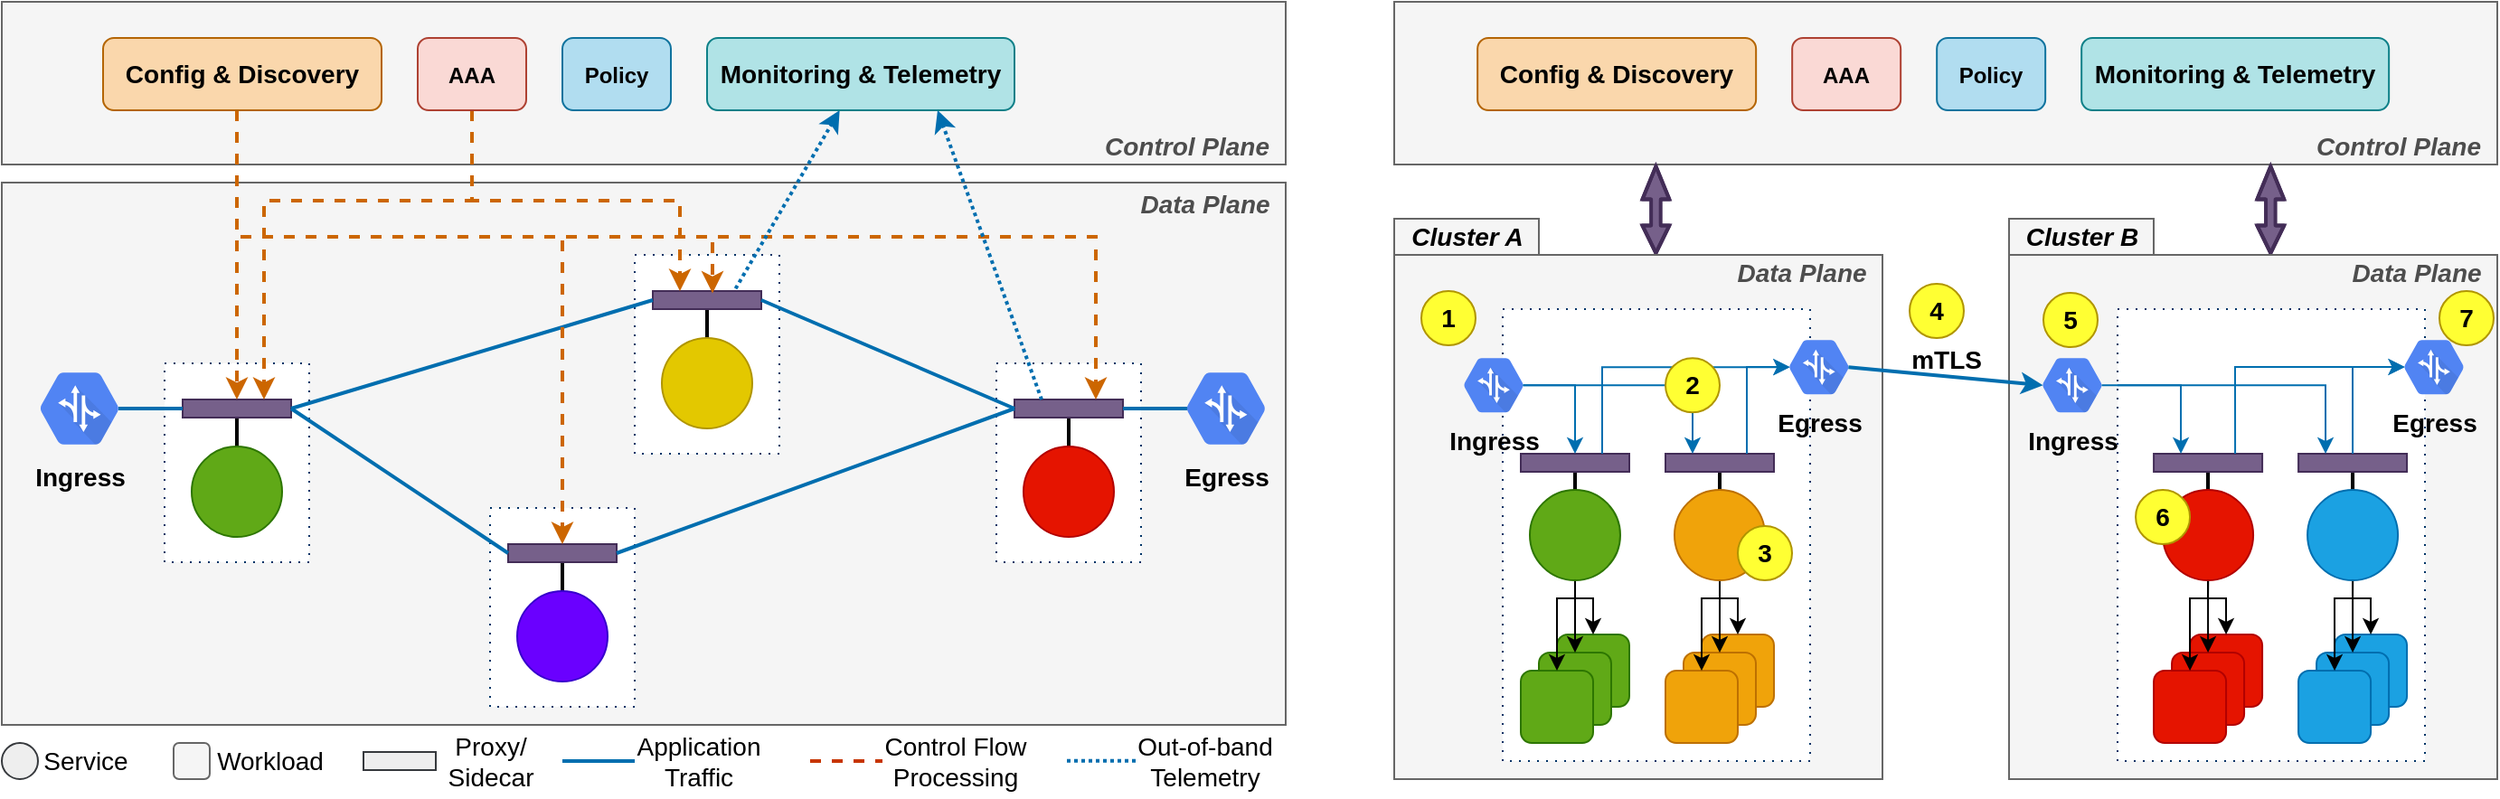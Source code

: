 <mxfile version="13.6.0" type="github">
  <diagram id="lKYPAJUGjYp6lhN6peeQ" name="Page-1">
    <mxGraphModel dx="1673" dy="934" grid="1" gridSize="10" guides="1" tooltips="1" connect="1" arrows="1" fold="1" page="1" pageScale="1" pageWidth="1100" pageHeight="850" math="0" shadow="0">
      <root>
        <mxCell id="0" />
        <mxCell id="1" parent="0" />
        <mxCell id="fzMLCe2CSt6lasL6xWLD-331" value="" style="group" vertex="1" connectable="0" parent="1">
          <mxGeometry x="970" y="40" width="610.04" height="430" as="geometry" />
        </mxCell>
        <mxCell id="fzMLCe2CSt6lasL6xWLD-78" value="" style="rounded=0;whiteSpace=wrap;html=1;strokeColor=#666666;fillColor=#f5f5f5;fontColor=#333333;" vertex="1" parent="fzMLCe2CSt6lasL6xWLD-331">
          <mxGeometry width="610" height="90" as="geometry" />
        </mxCell>
        <mxCell id="fzMLCe2CSt6lasL6xWLD-118" value="&lt;b style=&quot;font-size: 14px&quot;&gt;&lt;font style=&quot;font-size: 14px&quot;&gt;Config &amp;amp; Discovery&lt;/font&gt;&lt;br&gt;&lt;/b&gt;" style="rounded=1;whiteSpace=wrap;html=1;fillColor=#fad7ac;strokeColor=#b46504;" vertex="1" parent="fzMLCe2CSt6lasL6xWLD-331">
          <mxGeometry x="46.08" y="20" width="154" height="40" as="geometry" />
        </mxCell>
        <mxCell id="fzMLCe2CSt6lasL6xWLD-121" value="&lt;b&gt;AAA&lt;/b&gt;&lt;b style=&quot;font-size: 14px&quot;&gt;&lt;br&gt;&lt;/b&gt;" style="rounded=1;whiteSpace=wrap;html=1;fillColor=#fad9d5;strokeColor=#ae4132;" vertex="1" parent="fzMLCe2CSt6lasL6xWLD-331">
          <mxGeometry x="220.08" y="20" width="60" height="40" as="geometry" />
        </mxCell>
        <mxCell id="fzMLCe2CSt6lasL6xWLD-122" value="&lt;b&gt;Policy&lt;/b&gt;&lt;b style=&quot;font-size: 14px&quot;&gt;&lt;br&gt;&lt;/b&gt;" style="rounded=1;whiteSpace=wrap;html=1;fillColor=#b1ddf0;strokeColor=#10739e;" vertex="1" parent="fzMLCe2CSt6lasL6xWLD-331">
          <mxGeometry x="300.08" y="20" width="60" height="40" as="geometry" />
        </mxCell>
        <mxCell id="fzMLCe2CSt6lasL6xWLD-125" value="&lt;b style=&quot;font-size: 14px&quot;&gt;&lt;font style=&quot;font-size: 14px&quot;&gt;Monitoring &amp;amp; Telemetry&lt;/font&gt;&lt;br&gt;&lt;/b&gt;" style="rounded=1;whiteSpace=wrap;html=1;fillColor=#b0e3e6;strokeColor=#0e8088;" vertex="1" parent="fzMLCe2CSt6lasL6xWLD-331">
          <mxGeometry x="380.08" y="20" width="170" height="40" as="geometry" />
        </mxCell>
        <mxCell id="fzMLCe2CSt6lasL6xWLD-126" value="&lt;font style=&quot;font-size: 14px&quot;&gt;&lt;b&gt;&lt;i&gt;Control Plane&lt;br&gt;&lt;/i&gt;&lt;/b&gt;&lt;/font&gt;" style="text;html=1;align=center;verticalAlign=middle;resizable=0;points=[];autosize=1;fontColor=#4D4D4D;" vertex="1" parent="fzMLCe2CSt6lasL6xWLD-331">
          <mxGeometry x="500.04" y="70" width="110" height="20" as="geometry" />
        </mxCell>
        <mxCell id="fzMLCe2CSt6lasL6xWLD-315" value="" style="shape=flexArrow;endArrow=classic;startArrow=classic;html=1;strokeColor=#432D57;strokeWidth=2;fontSize=14;fontColor=#000000;startWidth=7.619;startSize=4.414;endWidth=7.619;endSize=5.429;width=4.286;fillColor=#76608a;" edge="1" parent="fzMLCe2CSt6lasL6xWLD-331">
          <mxGeometry width="50" height="50" relative="1" as="geometry">
            <mxPoint x="144.71" y="140" as="sourcePoint" />
            <mxPoint x="144.71" y="90" as="targetPoint" />
            <Array as="points">
              <mxPoint x="144.71" y="120" />
            </Array>
          </mxGeometry>
        </mxCell>
        <mxCell id="fzMLCe2CSt6lasL6xWLD-316" value="" style="shape=flexArrow;endArrow=classic;startArrow=classic;html=1;strokeColor=#432D57;strokeWidth=2;fontSize=14;fontColor=#000000;startWidth=7.619;startSize=4.414;endWidth=7.619;endSize=5.429;width=4.286;fillColor=#76608a;" edge="1" parent="fzMLCe2CSt6lasL6xWLD-331">
          <mxGeometry width="50" height="50" relative="1" as="geometry">
            <mxPoint x="484.66" y="140" as="sourcePoint" />
            <mxPoint x="484.66" y="90" as="targetPoint" />
            <Array as="points">
              <mxPoint x="484.66" y="120" />
            </Array>
          </mxGeometry>
        </mxCell>
        <mxCell id="fzMLCe2CSt6lasL6xWLD-306" value="&lt;b&gt;4&lt;/b&gt;" style="ellipse;whiteSpace=wrap;html=1;aspect=fixed;rounded=1;strokeColor=#B09500;fontSize=14;fillColor=#FFFF33;" vertex="1" parent="fzMLCe2CSt6lasL6xWLD-331">
          <mxGeometry x="285" y="156" width="30" height="30" as="geometry" />
        </mxCell>
        <mxCell id="fzMLCe2CSt6lasL6xWLD-329" value="" style="group" vertex="1" connectable="0" parent="fzMLCe2CSt6lasL6xWLD-331">
          <mxGeometry x="340" y="120" width="270" height="310" as="geometry" />
        </mxCell>
        <mxCell id="fzMLCe2CSt6lasL6xWLD-295" value="" style="group;rotation=90;" vertex="1" connectable="0" parent="fzMLCe2CSt6lasL6xWLD-329">
          <mxGeometry x="30" y="-30" width="20" height="80" as="geometry" />
        </mxCell>
        <mxCell id="fzMLCe2CSt6lasL6xWLD-291" value="" style="rounded=0;whiteSpace=wrap;html=1;labelBackgroundColor=none;strokeColor=#666666;fillColor=#f5f5f5;fontSize=14;fontColor=#333333;rotation=90;" vertex="1" parent="fzMLCe2CSt6lasL6xWLD-295">
          <mxGeometry width="20" height="80" as="geometry" />
        </mxCell>
        <mxCell id="fzMLCe2CSt6lasL6xWLD-292" value="&lt;i&gt;&lt;b&gt;Cluster B&lt;br&gt;&lt;/b&gt;&lt;/i&gt;" style="text;html=1;align=center;verticalAlign=middle;resizable=0;points=[];autosize=1;fontSize=14;fontColor=#000000;rotation=0;" vertex="1" parent="fzMLCe2CSt6lasL6xWLD-295">
          <mxGeometry x="-30" y="30" width="80" height="20" as="geometry" />
        </mxCell>
        <mxCell id="fzMLCe2CSt6lasL6xWLD-284" value="" style="rounded=0;whiteSpace=wrap;html=1;strokeColor=#666666;fillColor=#f5f5f5;fontColor=#333333;" vertex="1" parent="fzMLCe2CSt6lasL6xWLD-329">
          <mxGeometry y="20" width="270" height="290" as="geometry" />
        </mxCell>
        <mxCell id="fzMLCe2CSt6lasL6xWLD-244" value="" style="rounded=0;whiteSpace=wrap;html=1;dashed=1;dashPattern=1 4;strokeColor=#003366;fillColor=#ffffff;" vertex="1" parent="fzMLCe2CSt6lasL6xWLD-329">
          <mxGeometry x="60" y="50" width="170" height="250" as="geometry" />
        </mxCell>
        <mxCell id="fzMLCe2CSt6lasL6xWLD-245" value="&lt;font style=&quot;font-size: 14px&quot;&gt;Ingress&lt;/font&gt;" style="html=1;fillColor=#5184F3;strokeColor=none;verticalAlign=top;labelPosition=center;verticalLabelPosition=bottom;align=center;spacingTop=-6;fontSize=11;fontStyle=1;shape=mxgraph.gcp2.hexIcon;prIcon=traffic_director;rounded=0;" vertex="1" parent="fzMLCe2CSt6lasL6xWLD-329">
          <mxGeometry x="10.04" y="70" width="49.92" height="44.25" as="geometry" />
        </mxCell>
        <mxCell id="fzMLCe2CSt6lasL6xWLD-246" value="&lt;font style=&quot;font-size: 14px&quot;&gt;Egress&lt;/font&gt;" style="html=1;fillColor=#5184F3;strokeColor=none;verticalAlign=top;labelPosition=center;verticalLabelPosition=bottom;align=center;spacingTop=-6;fontSize=11;fontStyle=1;shape=mxgraph.gcp2.hexIcon;prIcon=traffic_director;rounded=0;" vertex="1" parent="fzMLCe2CSt6lasL6xWLD-329">
          <mxGeometry x="210.08" y="60" width="49.92" height="44.25" as="geometry" />
        </mxCell>
        <mxCell id="fzMLCe2CSt6lasL6xWLD-247" value="" style="group" vertex="1" connectable="0" parent="fzMLCe2CSt6lasL6xWLD-329">
          <mxGeometry x="80.04" y="130" width="60" height="160" as="geometry" />
        </mxCell>
        <mxCell id="fzMLCe2CSt6lasL6xWLD-248" style="edgeStyle=orthogonalEdgeStyle;rounded=0;orthogonalLoop=1;jettySize=auto;html=1;entryX=0.5;entryY=0;entryDx=0;entryDy=0;endArrow=none;endFill=0;strokeWidth=2;" edge="1" parent="fzMLCe2CSt6lasL6xWLD-247" source="fzMLCe2CSt6lasL6xWLD-252" target="fzMLCe2CSt6lasL6xWLD-256">
          <mxGeometry relative="1" as="geometry" />
        </mxCell>
        <mxCell id="fzMLCe2CSt6lasL6xWLD-249" value="" style="whiteSpace=wrap;html=1;aspect=fixed;rounded=1;strokeColor=#B20000;fillColor=#e51400;fontSize=14;fontColor=#ffffff;" vertex="1" parent="fzMLCe2CSt6lasL6xWLD-247">
          <mxGeometry x="20" y="100" width="40" height="40" as="geometry" />
        </mxCell>
        <mxCell id="fzMLCe2CSt6lasL6xWLD-250" value="" style="whiteSpace=wrap;html=1;aspect=fixed;rounded=1;strokeColor=#B20000;fillColor=#e51400;fontSize=14;fontColor=#ffffff;" vertex="1" parent="fzMLCe2CSt6lasL6xWLD-247">
          <mxGeometry x="10" y="110" width="40" height="40" as="geometry" />
        </mxCell>
        <mxCell id="fzMLCe2CSt6lasL6xWLD-251" value="" style="whiteSpace=wrap;html=1;aspect=fixed;rounded=1;strokeColor=#B20000;fillColor=#e51400;fontSize=14;fontColor=#ffffff;" vertex="1" parent="fzMLCe2CSt6lasL6xWLD-247">
          <mxGeometry y="120" width="40" height="40" as="geometry" />
        </mxCell>
        <mxCell id="fzMLCe2CSt6lasL6xWLD-252" value="" style="rounded=0;whiteSpace=wrap;html=1;strokeColor=#432D57;fillColor=#76608a;fontColor=#ffffff;" vertex="1" parent="fzMLCe2CSt6lasL6xWLD-247">
          <mxGeometry width="60" height="10" as="geometry" />
        </mxCell>
        <mxCell id="fzMLCe2CSt6lasL6xWLD-253" style="edgeStyle=orthogonalEdgeStyle;rounded=0;orthogonalLoop=1;jettySize=auto;html=1;exitX=0.5;exitY=1;exitDx=0;exitDy=0;entryX=0.5;entryY=0;entryDx=0;entryDy=0;startArrow=none;startFill=0;endArrow=classic;endFill=1;strokeColor=#000000;strokeWidth=1;fontSize=14;fontColor=#000000;" edge="1" parent="fzMLCe2CSt6lasL6xWLD-247" source="fzMLCe2CSt6lasL6xWLD-256" target="fzMLCe2CSt6lasL6xWLD-249">
          <mxGeometry relative="1" as="geometry">
            <Array as="points">
              <mxPoint x="30" y="80" />
              <mxPoint x="40" y="80" />
            </Array>
          </mxGeometry>
        </mxCell>
        <mxCell id="fzMLCe2CSt6lasL6xWLD-254" style="edgeStyle=orthogonalEdgeStyle;rounded=0;orthogonalLoop=1;jettySize=auto;html=1;entryX=0.5;entryY=0;entryDx=0;entryDy=0;startArrow=none;startFill=0;endArrow=classic;endFill=1;strokeColor=#000000;strokeWidth=1;fontSize=14;fontColor=#000000;" edge="1" parent="fzMLCe2CSt6lasL6xWLD-247" source="fzMLCe2CSt6lasL6xWLD-256" target="fzMLCe2CSt6lasL6xWLD-250">
          <mxGeometry relative="1" as="geometry" />
        </mxCell>
        <mxCell id="fzMLCe2CSt6lasL6xWLD-255" style="edgeStyle=orthogonalEdgeStyle;rounded=0;orthogonalLoop=1;jettySize=auto;html=1;exitX=0.5;exitY=1;exitDx=0;exitDy=0;entryX=0.5;entryY=0;entryDx=0;entryDy=0;startArrow=none;startFill=0;endArrow=classic;endFill=1;strokeColor=#000000;strokeWidth=1;fontSize=14;fontColor=#000000;" edge="1" parent="fzMLCe2CSt6lasL6xWLD-247" source="fzMLCe2CSt6lasL6xWLD-256" target="fzMLCe2CSt6lasL6xWLD-251">
          <mxGeometry relative="1" as="geometry">
            <Array as="points">
              <mxPoint x="30" y="80" />
              <mxPoint x="20" y="80" />
            </Array>
          </mxGeometry>
        </mxCell>
        <mxCell id="fzMLCe2CSt6lasL6xWLD-256" value="" style="ellipse;whiteSpace=wrap;html=1;aspect=fixed;rounded=1;strokeColor=#B20000;fillColor=#e51400;fontColor=#ffffff;" vertex="1" parent="fzMLCe2CSt6lasL6xWLD-247">
          <mxGeometry x="5" y="20" width="50" height="50" as="geometry" />
        </mxCell>
        <mxCell id="fzMLCe2CSt6lasL6xWLD-308" value="&lt;b&gt;6&lt;/b&gt;" style="ellipse;whiteSpace=wrap;html=1;aspect=fixed;rounded=1;strokeColor=#B09500;fontSize=14;fillColor=#FFFF33;" vertex="1" parent="fzMLCe2CSt6lasL6xWLD-247">
          <mxGeometry x="-10" y="20" width="30" height="30" as="geometry" />
        </mxCell>
        <mxCell id="fzMLCe2CSt6lasL6xWLD-257" style="edgeStyle=orthogonalEdgeStyle;rounded=0;orthogonalLoop=1;jettySize=auto;html=1;entryX=0.25;entryY=0;entryDx=0;entryDy=0;startArrow=none;startFill=0;endArrow=classic;endFill=1;strokeWidth=1;fontSize=14;fontColor=#000000;strokeColor=#006EAF;" edge="1" parent="fzMLCe2CSt6lasL6xWLD-329" source="fzMLCe2CSt6lasL6xWLD-245" target="fzMLCe2CSt6lasL6xWLD-252">
          <mxGeometry relative="1" as="geometry" />
        </mxCell>
        <mxCell id="fzMLCe2CSt6lasL6xWLD-258" value="" style="group" vertex="1" connectable="0" parent="fzMLCe2CSt6lasL6xWLD-329">
          <mxGeometry x="160.04" y="130" width="60" height="160" as="geometry" />
        </mxCell>
        <mxCell id="fzMLCe2CSt6lasL6xWLD-259" style="edgeStyle=orthogonalEdgeStyle;rounded=0;orthogonalLoop=1;jettySize=auto;html=1;entryX=0.5;entryY=0;entryDx=0;entryDy=0;endArrow=none;endFill=0;strokeWidth=2;" edge="1" parent="fzMLCe2CSt6lasL6xWLD-258" source="fzMLCe2CSt6lasL6xWLD-263" target="fzMLCe2CSt6lasL6xWLD-267">
          <mxGeometry relative="1" as="geometry" />
        </mxCell>
        <mxCell id="fzMLCe2CSt6lasL6xWLD-260" value="" style="whiteSpace=wrap;html=1;aspect=fixed;rounded=1;strokeColor=#006EAF;fillColor=#1ba1e2;fontSize=14;fontColor=#ffffff;" vertex="1" parent="fzMLCe2CSt6lasL6xWLD-258">
          <mxGeometry x="20" y="100" width="40" height="40" as="geometry" />
        </mxCell>
        <mxCell id="fzMLCe2CSt6lasL6xWLD-261" value="" style="whiteSpace=wrap;html=1;aspect=fixed;rounded=1;strokeColor=#006EAF;fillColor=#1ba1e2;fontSize=14;fontColor=#ffffff;" vertex="1" parent="fzMLCe2CSt6lasL6xWLD-258">
          <mxGeometry x="10" y="110" width="40" height="40" as="geometry" />
        </mxCell>
        <mxCell id="fzMLCe2CSt6lasL6xWLD-262" value="" style="whiteSpace=wrap;html=1;aspect=fixed;rounded=1;strokeColor=#006EAF;fillColor=#1ba1e2;fontSize=14;fontColor=#ffffff;" vertex="1" parent="fzMLCe2CSt6lasL6xWLD-258">
          <mxGeometry y="120" width="40" height="40" as="geometry" />
        </mxCell>
        <mxCell id="fzMLCe2CSt6lasL6xWLD-263" value="" style="rounded=0;whiteSpace=wrap;html=1;strokeColor=#432D57;fillColor=#76608a;fontColor=#ffffff;" vertex="1" parent="fzMLCe2CSt6lasL6xWLD-258">
          <mxGeometry width="60" height="10" as="geometry" />
        </mxCell>
        <mxCell id="fzMLCe2CSt6lasL6xWLD-264" style="edgeStyle=orthogonalEdgeStyle;rounded=0;orthogonalLoop=1;jettySize=auto;html=1;exitX=0.5;exitY=1;exitDx=0;exitDy=0;entryX=0.5;entryY=0;entryDx=0;entryDy=0;startArrow=none;startFill=0;endArrow=classic;endFill=1;strokeColor=#000000;strokeWidth=1;fontSize=14;fontColor=#000000;" edge="1" parent="fzMLCe2CSt6lasL6xWLD-258" source="fzMLCe2CSt6lasL6xWLD-267" target="fzMLCe2CSt6lasL6xWLD-260">
          <mxGeometry relative="1" as="geometry">
            <Array as="points">
              <mxPoint x="30" y="80" />
              <mxPoint x="40" y="80" />
            </Array>
          </mxGeometry>
        </mxCell>
        <mxCell id="fzMLCe2CSt6lasL6xWLD-265" style="edgeStyle=orthogonalEdgeStyle;rounded=0;orthogonalLoop=1;jettySize=auto;html=1;entryX=0.5;entryY=0;entryDx=0;entryDy=0;startArrow=none;startFill=0;endArrow=classic;endFill=1;strokeColor=#000000;strokeWidth=1;fontSize=14;fontColor=#000000;" edge="1" parent="fzMLCe2CSt6lasL6xWLD-258" source="fzMLCe2CSt6lasL6xWLD-267" target="fzMLCe2CSt6lasL6xWLD-261">
          <mxGeometry relative="1" as="geometry" />
        </mxCell>
        <mxCell id="fzMLCe2CSt6lasL6xWLD-266" style="edgeStyle=orthogonalEdgeStyle;rounded=0;orthogonalLoop=1;jettySize=auto;html=1;exitX=0.5;exitY=1;exitDx=0;exitDy=0;entryX=0.5;entryY=0;entryDx=0;entryDy=0;startArrow=none;startFill=0;endArrow=classic;endFill=1;strokeColor=#000000;strokeWidth=1;fontSize=14;fontColor=#000000;" edge="1" parent="fzMLCe2CSt6lasL6xWLD-258" source="fzMLCe2CSt6lasL6xWLD-267" target="fzMLCe2CSt6lasL6xWLD-262">
          <mxGeometry relative="1" as="geometry">
            <Array as="points">
              <mxPoint x="30" y="80" />
              <mxPoint x="20" y="80" />
            </Array>
          </mxGeometry>
        </mxCell>
        <mxCell id="fzMLCe2CSt6lasL6xWLD-267" value="" style="ellipse;whiteSpace=wrap;html=1;aspect=fixed;rounded=1;strokeColor=#006EAF;fillColor=#1ba1e2;fontColor=#ffffff;" vertex="1" parent="fzMLCe2CSt6lasL6xWLD-258">
          <mxGeometry x="5" y="20" width="50" height="50" as="geometry" />
        </mxCell>
        <mxCell id="fzMLCe2CSt6lasL6xWLD-278" style="edgeStyle=orthogonalEdgeStyle;rounded=0;orthogonalLoop=1;jettySize=auto;html=1;entryX=0.25;entryY=0;entryDx=0;entryDy=0;startArrow=none;startFill=0;endArrow=classic;endFill=1;strokeWidth=1;fontSize=14;fontColor=#000000;strokeColor=#006EAF;exitX=0.825;exitY=0.5;exitDx=0;exitDy=0;exitPerimeter=0;" edge="1" parent="fzMLCe2CSt6lasL6xWLD-329" source="fzMLCe2CSt6lasL6xWLD-245" target="fzMLCe2CSt6lasL6xWLD-263">
          <mxGeometry relative="1" as="geometry" />
        </mxCell>
        <mxCell id="fzMLCe2CSt6lasL6xWLD-127" value="&lt;font style=&quot;font-size: 14px&quot;&gt;&lt;b&gt;&lt;i&gt;Data Plane&lt;br&gt;&lt;/i&gt;&lt;/b&gt;&lt;/font&gt;" style="text;html=1;align=center;verticalAlign=middle;resizable=0;points=[];autosize=1;fontColor=#4D4D4D;" vertex="1" parent="fzMLCe2CSt6lasL6xWLD-329">
          <mxGeometry x="180" y="20" width="90" height="20" as="geometry" />
        </mxCell>
        <mxCell id="fzMLCe2CSt6lasL6xWLD-307" value="&lt;b&gt;5&lt;/b&gt;" style="ellipse;whiteSpace=wrap;html=1;aspect=fixed;rounded=1;strokeColor=#B09500;fontSize=14;fillColor=#FFFF33;" vertex="1" parent="fzMLCe2CSt6lasL6xWLD-329">
          <mxGeometry x="19" y="41" width="30" height="30" as="geometry" />
        </mxCell>
        <mxCell id="fzMLCe2CSt6lasL6xWLD-309" value="&lt;b&gt;7&lt;/b&gt;" style="ellipse;whiteSpace=wrap;html=1;aspect=fixed;rounded=1;strokeColor=#B09500;fontSize=14;fillColor=#FFFF33;" vertex="1" parent="fzMLCe2CSt6lasL6xWLD-329">
          <mxGeometry x="238" y="40" width="30" height="30" as="geometry" />
        </mxCell>
        <mxCell id="fzMLCe2CSt6lasL6xWLD-327" style="edgeStyle=orthogonalEdgeStyle;rounded=0;orthogonalLoop=1;jettySize=auto;html=1;exitX=0.75;exitY=0;exitDx=0;exitDy=0;entryX=0.175;entryY=0.5;entryDx=0;entryDy=0;entryPerimeter=0;startArrow=none;startFill=0;endArrow=classic;endFill=1;strokeColor=#006EAF;strokeWidth=1;fillColor=#ffffff;fontSize=14;fontColor=#000000;" edge="1" parent="fzMLCe2CSt6lasL6xWLD-329" source="fzMLCe2CSt6lasL6xWLD-252" target="fzMLCe2CSt6lasL6xWLD-246">
          <mxGeometry relative="1" as="geometry">
            <Array as="points">
              <mxPoint x="125" y="82" />
              <mxPoint x="219" y="82" />
            </Array>
          </mxGeometry>
        </mxCell>
        <mxCell id="fzMLCe2CSt6lasL6xWLD-328" style="edgeStyle=orthogonalEdgeStyle;rounded=0;orthogonalLoop=1;jettySize=auto;html=1;exitX=0.5;exitY=0;exitDx=0;exitDy=0;startArrow=none;startFill=0;endArrow=classic;endFill=1;strokeColor=#006EAF;strokeWidth=1;fillColor=#ffffff;fontSize=14;fontColor=#000000;entryX=0.175;entryY=0.5;entryDx=0;entryDy=0;entryPerimeter=0;" edge="1" parent="fzMLCe2CSt6lasL6xWLD-329" source="fzMLCe2CSt6lasL6xWLD-263" target="fzMLCe2CSt6lasL6xWLD-246">
          <mxGeometry relative="1" as="geometry">
            <mxPoint x="220.0" y="80" as="targetPoint" />
            <Array as="points">
              <mxPoint x="190" y="82" />
              <mxPoint x="219" y="82" />
            </Array>
          </mxGeometry>
        </mxCell>
        <mxCell id="fzMLCe2CSt6lasL6xWLD-330" value="" style="group" vertex="1" connectable="0" parent="fzMLCe2CSt6lasL6xWLD-331">
          <mxGeometry y="120" width="270" height="310" as="geometry" />
        </mxCell>
        <mxCell id="fzMLCe2CSt6lasL6xWLD-300" value="" style="group" vertex="1" connectable="0" parent="fzMLCe2CSt6lasL6xWLD-330">
          <mxGeometry width="80" height="20" as="geometry" />
        </mxCell>
        <mxCell id="fzMLCe2CSt6lasL6xWLD-298" value="" style="rounded=0;whiteSpace=wrap;html=1;labelBackgroundColor=none;strokeColor=#666666;fillColor=#f5f5f5;fontSize=14;fontColor=#333333;rotation=90;" vertex="1" parent="fzMLCe2CSt6lasL6xWLD-300">
          <mxGeometry x="30" y="-30" width="20" height="80" as="geometry" />
        </mxCell>
        <mxCell id="fzMLCe2CSt6lasL6xWLD-299" value="&lt;i&gt;&lt;b&gt;Cluster A&lt;br&gt;&lt;/b&gt;&lt;/i&gt;" style="text;html=1;align=center;verticalAlign=middle;resizable=0;points=[];autosize=1;fontSize=14;fontColor=#000000;rotation=0;" vertex="1" parent="fzMLCe2CSt6lasL6xWLD-300">
          <mxGeometry width="80" height="20" as="geometry" />
        </mxCell>
        <mxCell id="fzMLCe2CSt6lasL6xWLD-77" value="" style="rounded=0;whiteSpace=wrap;html=1;strokeColor=#666666;fillColor=#f5f5f5;fontColor=#333333;" vertex="1" parent="fzMLCe2CSt6lasL6xWLD-330">
          <mxGeometry y="20" width="270" height="290" as="geometry" />
        </mxCell>
        <mxCell id="fzMLCe2CSt6lasL6xWLD-81" value="" style="rounded=0;whiteSpace=wrap;html=1;dashed=1;dashPattern=1 4;strokeColor=#003366;fillColor=#ffffff;" vertex="1" parent="fzMLCe2CSt6lasL6xWLD-330">
          <mxGeometry x="60" y="50" width="170" height="250" as="geometry" />
        </mxCell>
        <mxCell id="fzMLCe2CSt6lasL6xWLD-111" value="&lt;font style=&quot;font-size: 14px&quot;&gt;Ingress&lt;/font&gt;" style="html=1;fillColor=#5184F3;strokeColor=none;verticalAlign=top;labelPosition=center;verticalLabelPosition=bottom;align=center;spacingTop=-6;fontSize=11;fontStyle=1;shape=mxgraph.gcp2.hexIcon;prIcon=traffic_director;rounded=0;" vertex="1" parent="fzMLCe2CSt6lasL6xWLD-330">
          <mxGeometry x="30.08" y="70" width="49.92" height="44.25" as="geometry" />
        </mxCell>
        <mxCell id="fzMLCe2CSt6lasL6xWLD-112" value="&lt;font style=&quot;font-size: 14px&quot;&gt;Egress&lt;/font&gt;" style="html=1;fillColor=#5184F3;strokeColor=none;verticalAlign=top;labelPosition=center;verticalLabelPosition=bottom;align=center;spacingTop=-6;fontSize=11;fontStyle=1;shape=mxgraph.gcp2.hexIcon;prIcon=traffic_director;rounded=0;" vertex="1" parent="fzMLCe2CSt6lasL6xWLD-330">
          <mxGeometry x="210" y="60" width="49.92" height="44.25" as="geometry" />
        </mxCell>
        <mxCell id="fzMLCe2CSt6lasL6xWLD-162" value="" style="group" vertex="1" connectable="0" parent="fzMLCe2CSt6lasL6xWLD-330">
          <mxGeometry x="70" y="130" width="60" height="160" as="geometry" />
        </mxCell>
        <mxCell id="fzMLCe2CSt6lasL6xWLD-82" style="edgeStyle=orthogonalEdgeStyle;rounded=0;orthogonalLoop=1;jettySize=auto;html=1;entryX=0.5;entryY=0;entryDx=0;entryDy=0;endArrow=none;endFill=0;strokeWidth=2;" edge="1" parent="fzMLCe2CSt6lasL6xWLD-162" source="fzMLCe2CSt6lasL6xWLD-83" target="fzMLCe2CSt6lasL6xWLD-84">
          <mxGeometry relative="1" as="geometry" />
        </mxCell>
        <mxCell id="fzMLCe2CSt6lasL6xWLD-145" value="" style="whiteSpace=wrap;html=1;aspect=fixed;rounded=1;strokeColor=#2D7600;fillColor=#60a917;fontSize=14;fontColor=#ffffff;" vertex="1" parent="fzMLCe2CSt6lasL6xWLD-162">
          <mxGeometry x="20" y="100" width="40" height="40" as="geometry" />
        </mxCell>
        <mxCell id="fzMLCe2CSt6lasL6xWLD-146" value="" style="whiteSpace=wrap;html=1;aspect=fixed;rounded=1;strokeColor=#2D7600;fillColor=#60a917;fontSize=14;fontColor=#ffffff;" vertex="1" parent="fzMLCe2CSt6lasL6xWLD-162">
          <mxGeometry x="10" y="110" width="40" height="40" as="geometry" />
        </mxCell>
        <mxCell id="fzMLCe2CSt6lasL6xWLD-147" value="" style="whiteSpace=wrap;html=1;aspect=fixed;rounded=1;strokeColor=#2D7600;fillColor=#60a917;fontSize=14;fontColor=#ffffff;" vertex="1" parent="fzMLCe2CSt6lasL6xWLD-162">
          <mxGeometry y="120" width="40" height="40" as="geometry" />
        </mxCell>
        <mxCell id="fzMLCe2CSt6lasL6xWLD-83" value="" style="rounded=0;whiteSpace=wrap;html=1;strokeColor=#432D57;fillColor=#76608a;fontColor=#ffffff;" vertex="1" parent="fzMLCe2CSt6lasL6xWLD-162">
          <mxGeometry width="60" height="10" as="geometry" />
        </mxCell>
        <mxCell id="fzMLCe2CSt6lasL6xWLD-158" style="edgeStyle=orthogonalEdgeStyle;rounded=0;orthogonalLoop=1;jettySize=auto;html=1;exitX=0.5;exitY=1;exitDx=0;exitDy=0;entryX=0.5;entryY=0;entryDx=0;entryDy=0;startArrow=none;startFill=0;endArrow=classic;endFill=1;strokeColor=#000000;strokeWidth=1;fontSize=14;fontColor=#000000;" edge="1" parent="fzMLCe2CSt6lasL6xWLD-162" source="fzMLCe2CSt6lasL6xWLD-84" target="fzMLCe2CSt6lasL6xWLD-145">
          <mxGeometry relative="1" as="geometry">
            <Array as="points">
              <mxPoint x="30" y="80" />
              <mxPoint x="40" y="80" />
            </Array>
          </mxGeometry>
        </mxCell>
        <mxCell id="fzMLCe2CSt6lasL6xWLD-159" style="edgeStyle=orthogonalEdgeStyle;rounded=0;orthogonalLoop=1;jettySize=auto;html=1;entryX=0.5;entryY=0;entryDx=0;entryDy=0;startArrow=none;startFill=0;endArrow=classic;endFill=1;strokeColor=#000000;strokeWidth=1;fontSize=14;fontColor=#000000;" edge="1" parent="fzMLCe2CSt6lasL6xWLD-162" source="fzMLCe2CSt6lasL6xWLD-84" target="fzMLCe2CSt6lasL6xWLD-146">
          <mxGeometry relative="1" as="geometry" />
        </mxCell>
        <mxCell id="fzMLCe2CSt6lasL6xWLD-160" style="edgeStyle=orthogonalEdgeStyle;rounded=0;orthogonalLoop=1;jettySize=auto;html=1;exitX=0.5;exitY=1;exitDx=0;exitDy=0;entryX=0.5;entryY=0;entryDx=0;entryDy=0;startArrow=none;startFill=0;endArrow=classic;endFill=1;strokeColor=#000000;strokeWidth=1;fontSize=14;fontColor=#000000;" edge="1" parent="fzMLCe2CSt6lasL6xWLD-162" source="fzMLCe2CSt6lasL6xWLD-84" target="fzMLCe2CSt6lasL6xWLD-147">
          <mxGeometry relative="1" as="geometry">
            <Array as="points">
              <mxPoint x="30" y="80" />
              <mxPoint x="20" y="80" />
            </Array>
          </mxGeometry>
        </mxCell>
        <mxCell id="fzMLCe2CSt6lasL6xWLD-84" value="" style="ellipse;whiteSpace=wrap;html=1;aspect=fixed;rounded=1;strokeColor=#2D7600;fillColor=#60a917;fontColor=#ffffff;" vertex="1" parent="fzMLCe2CSt6lasL6xWLD-162">
          <mxGeometry x="5" y="20" width="50" height="50" as="geometry" />
        </mxCell>
        <mxCell id="fzMLCe2CSt6lasL6xWLD-163" value="" style="group" vertex="1" connectable="0" parent="fzMLCe2CSt6lasL6xWLD-330">
          <mxGeometry x="150" y="130" width="60" height="160" as="geometry" />
        </mxCell>
        <mxCell id="fzMLCe2CSt6lasL6xWLD-164" style="edgeStyle=orthogonalEdgeStyle;rounded=0;orthogonalLoop=1;jettySize=auto;html=1;entryX=0.5;entryY=0;entryDx=0;entryDy=0;endArrow=none;endFill=0;strokeWidth=2;" edge="1" parent="fzMLCe2CSt6lasL6xWLD-163" source="fzMLCe2CSt6lasL6xWLD-168" target="fzMLCe2CSt6lasL6xWLD-172">
          <mxGeometry relative="1" as="geometry" />
        </mxCell>
        <mxCell id="fzMLCe2CSt6lasL6xWLD-165" value="" style="whiteSpace=wrap;html=1;aspect=fixed;rounded=1;strokeColor=#BD7000;fillColor=#f0a30a;fontSize=14;fontColor=#ffffff;" vertex="1" parent="fzMLCe2CSt6lasL6xWLD-163">
          <mxGeometry x="20" y="100" width="40" height="40" as="geometry" />
        </mxCell>
        <mxCell id="fzMLCe2CSt6lasL6xWLD-166" value="" style="whiteSpace=wrap;html=1;aspect=fixed;rounded=1;strokeColor=#BD7000;fillColor=#f0a30a;fontSize=14;fontColor=#ffffff;" vertex="1" parent="fzMLCe2CSt6lasL6xWLD-163">
          <mxGeometry x="10" y="110" width="40" height="40" as="geometry" />
        </mxCell>
        <mxCell id="fzMLCe2CSt6lasL6xWLD-167" value="" style="whiteSpace=wrap;html=1;aspect=fixed;rounded=1;strokeColor=#BD7000;fillColor=#f0a30a;fontSize=14;fontColor=#ffffff;" vertex="1" parent="fzMLCe2CSt6lasL6xWLD-163">
          <mxGeometry y="120" width="40" height="40" as="geometry" />
        </mxCell>
        <mxCell id="fzMLCe2CSt6lasL6xWLD-168" value="" style="rounded=0;whiteSpace=wrap;html=1;strokeColor=#432D57;fillColor=#76608a;fontColor=#ffffff;" vertex="1" parent="fzMLCe2CSt6lasL6xWLD-163">
          <mxGeometry width="60" height="10" as="geometry" />
        </mxCell>
        <mxCell id="fzMLCe2CSt6lasL6xWLD-169" style="edgeStyle=orthogonalEdgeStyle;rounded=0;orthogonalLoop=1;jettySize=auto;html=1;exitX=0.5;exitY=1;exitDx=0;exitDy=0;entryX=0.5;entryY=0;entryDx=0;entryDy=0;startArrow=none;startFill=0;endArrow=classic;endFill=1;strokeColor=#000000;strokeWidth=1;fontSize=14;fontColor=#000000;" edge="1" parent="fzMLCe2CSt6lasL6xWLD-163" source="fzMLCe2CSt6lasL6xWLD-172" target="fzMLCe2CSt6lasL6xWLD-165">
          <mxGeometry relative="1" as="geometry">
            <Array as="points">
              <mxPoint x="30" y="80" />
              <mxPoint x="40" y="80" />
            </Array>
          </mxGeometry>
        </mxCell>
        <mxCell id="fzMLCe2CSt6lasL6xWLD-170" style="edgeStyle=orthogonalEdgeStyle;rounded=0;orthogonalLoop=1;jettySize=auto;html=1;entryX=0.5;entryY=0;entryDx=0;entryDy=0;startArrow=none;startFill=0;endArrow=classic;endFill=1;strokeColor=#000000;strokeWidth=1;fontSize=14;fontColor=#000000;" edge="1" parent="fzMLCe2CSt6lasL6xWLD-163" source="fzMLCe2CSt6lasL6xWLD-172" target="fzMLCe2CSt6lasL6xWLD-166">
          <mxGeometry relative="1" as="geometry" />
        </mxCell>
        <mxCell id="fzMLCe2CSt6lasL6xWLD-171" style="edgeStyle=orthogonalEdgeStyle;rounded=0;orthogonalLoop=1;jettySize=auto;html=1;exitX=0.5;exitY=1;exitDx=0;exitDy=0;entryX=0.5;entryY=0;entryDx=0;entryDy=0;startArrow=none;startFill=0;endArrow=classic;endFill=1;strokeColor=#000000;strokeWidth=1;fontSize=14;fontColor=#000000;" edge="1" parent="fzMLCe2CSt6lasL6xWLD-163" source="fzMLCe2CSt6lasL6xWLD-172" target="fzMLCe2CSt6lasL6xWLD-167">
          <mxGeometry relative="1" as="geometry">
            <Array as="points">
              <mxPoint x="30" y="80" />
              <mxPoint x="20" y="80" />
            </Array>
          </mxGeometry>
        </mxCell>
        <mxCell id="fzMLCe2CSt6lasL6xWLD-172" value="" style="ellipse;whiteSpace=wrap;html=1;aspect=fixed;rounded=1;strokeColor=#BD7000;fillColor=#f0a30a;fontColor=#ffffff;" vertex="1" parent="fzMLCe2CSt6lasL6xWLD-163">
          <mxGeometry x="5" y="20" width="50" height="50" as="geometry" />
        </mxCell>
        <mxCell id="fzMLCe2CSt6lasL6xWLD-188" style="edgeStyle=orthogonalEdgeStyle;rounded=0;orthogonalLoop=1;jettySize=auto;html=1;entryX=0.25;entryY=0;entryDx=0;entryDy=0;startArrow=none;startFill=0;endArrow=classic;endFill=1;strokeWidth=1;fontSize=14;fontColor=#000000;strokeColor=#006EAF;exitX=0.825;exitY=0.5;exitDx=0;exitDy=0;exitPerimeter=0;" edge="1" parent="fzMLCe2CSt6lasL6xWLD-330" source="fzMLCe2CSt6lasL6xWLD-111" target="fzMLCe2CSt6lasL6xWLD-168">
          <mxGeometry relative="1" as="geometry" />
        </mxCell>
        <mxCell id="fzMLCe2CSt6lasL6xWLD-283" value="&lt;font style=&quot;font-size: 14px&quot;&gt;&lt;b&gt;&lt;i&gt;Data Plane&lt;br&gt;&lt;/i&gt;&lt;/b&gt;&lt;/font&gt;" style="text;html=1;align=center;verticalAlign=middle;resizable=0;points=[];autosize=1;fontColor=#4D4D4D;" vertex="1" parent="fzMLCe2CSt6lasL6xWLD-330">
          <mxGeometry x="180" y="20" width="90" height="20" as="geometry" />
        </mxCell>
        <mxCell id="fzMLCe2CSt6lasL6xWLD-288" value="&lt;b&gt;1&lt;/b&gt;" style="ellipse;whiteSpace=wrap;html=1;aspect=fixed;rounded=1;strokeColor=#B09500;fontSize=14;fillColor=#FFFF33;" vertex="1" parent="fzMLCe2CSt6lasL6xWLD-330">
          <mxGeometry x="15" y="40" width="30" height="30" as="geometry" />
        </mxCell>
        <mxCell id="fzMLCe2CSt6lasL6xWLD-302" value="&lt;b&gt;3&lt;/b&gt;" style="ellipse;whiteSpace=wrap;html=1;aspect=fixed;rounded=1;strokeColor=#B09500;fontSize=14;fillColor=#FFFF33;" vertex="1" parent="fzMLCe2CSt6lasL6xWLD-330">
          <mxGeometry x="190" y="170" width="30" height="30" as="geometry" />
        </mxCell>
        <mxCell id="fzMLCe2CSt6lasL6xWLD-319" style="edgeStyle=orthogonalEdgeStyle;rounded=0;orthogonalLoop=1;jettySize=auto;html=1;exitX=0.825;exitY=0.5;exitDx=0;exitDy=0;exitPerimeter=0;entryX=0.5;entryY=0;entryDx=0;entryDy=0;startArrow=none;startFill=0;endArrow=classic;endFill=1;strokeColor=#006EAF;strokeWidth=1;fillColor=#ffffff;fontSize=14;fontColor=#000000;" edge="1" parent="fzMLCe2CSt6lasL6xWLD-330" source="fzMLCe2CSt6lasL6xWLD-111" target="fzMLCe2CSt6lasL6xWLD-83">
          <mxGeometry relative="1" as="geometry">
            <Array as="points">
              <mxPoint x="100" y="92" />
            </Array>
          </mxGeometry>
        </mxCell>
        <mxCell id="fzMLCe2CSt6lasL6xWLD-320" style="edgeStyle=orthogonalEdgeStyle;rounded=0;orthogonalLoop=1;jettySize=auto;html=1;exitX=0.75;exitY=0;exitDx=0;exitDy=0;entryX=0.175;entryY=0.5;entryDx=0;entryDy=0;entryPerimeter=0;startArrow=none;startFill=0;endArrow=classic;endFill=1;strokeColor=#006EAF;strokeWidth=1;fillColor=#ffffff;fontSize=14;fontColor=#000000;" edge="1" parent="fzMLCe2CSt6lasL6xWLD-330" source="fzMLCe2CSt6lasL6xWLD-83" target="fzMLCe2CSt6lasL6xWLD-112">
          <mxGeometry relative="1" as="geometry">
            <Array as="points">
              <mxPoint x="115" y="82" />
            </Array>
          </mxGeometry>
        </mxCell>
        <mxCell id="fzMLCe2CSt6lasL6xWLD-321" style="edgeStyle=orthogonalEdgeStyle;rounded=0;orthogonalLoop=1;jettySize=auto;html=1;exitX=0.75;exitY=0;exitDx=0;exitDy=0;startArrow=none;startFill=0;endArrow=classic;endFill=1;strokeColor=#006EAF;strokeWidth=1;fillColor=#ffffff;fontSize=14;fontColor=#000000;entryX=0.175;entryY=0.5;entryDx=0;entryDy=0;entryPerimeter=0;" edge="1" parent="fzMLCe2CSt6lasL6xWLD-330" source="fzMLCe2CSt6lasL6xWLD-168" target="fzMLCe2CSt6lasL6xWLD-112">
          <mxGeometry relative="1" as="geometry">
            <mxPoint x="220" y="80" as="targetPoint" />
            <Array as="points">
              <mxPoint x="195" y="82" />
              <mxPoint x="219" y="82" />
            </Array>
          </mxGeometry>
        </mxCell>
        <mxCell id="fzMLCe2CSt6lasL6xWLD-301" value="&lt;b&gt;2&lt;/b&gt;" style="ellipse;whiteSpace=wrap;html=1;aspect=fixed;rounded=1;strokeColor=#B09500;fontSize=14;fillColor=#FFFF33;" vertex="1" parent="fzMLCe2CSt6lasL6xWLD-330">
          <mxGeometry x="150" y="77.13" width="30" height="30" as="geometry" />
        </mxCell>
        <mxCell id="fzMLCe2CSt6lasL6xWLD-289" style="rounded=0;orthogonalLoop=1;jettySize=auto;html=1;exitX=0.825;exitY=0.5;exitDx=0;exitDy=0;exitPerimeter=0;entryX=0.175;entryY=0.5;entryDx=0;entryDy=0;entryPerimeter=0;startArrow=none;startFill=0;endArrow=classic;endFill=1;strokeWidth=2;fontSize=14;fontColor=#000000;strokeColor=#006EAF;" edge="1" parent="fzMLCe2CSt6lasL6xWLD-331" source="fzMLCe2CSt6lasL6xWLD-112" target="fzMLCe2CSt6lasL6xWLD-245">
          <mxGeometry relative="1" as="geometry" />
        </mxCell>
        <mxCell id="fzMLCe2CSt6lasL6xWLD-290" value="&lt;b&gt;mTLS&lt;/b&gt;" style="edgeLabel;html=1;align=center;verticalAlign=middle;resizable=0;points=[];fontSize=14;fontColor=#000000;labelBackgroundColor=none;" vertex="1" connectable="0" parent="fzMLCe2CSt6lasL6xWLD-289">
          <mxGeometry x="-0.246" y="-1" relative="1" as="geometry">
            <mxPoint x="13.42" y="-8.88" as="offset" />
          </mxGeometry>
        </mxCell>
        <mxCell id="fzMLCe2CSt6lasL6xWLD-335" value="" style="group" vertex="1" connectable="0" parent="1">
          <mxGeometry x="200" y="40" width="710" height="440" as="geometry" />
        </mxCell>
        <mxCell id="fzMLCe2CSt6lasL6xWLD-45" value="" style="rounded=0;whiteSpace=wrap;html=1;strokeColor=#666666;fillColor=#f5f5f5;fontColor=#333333;" vertex="1" parent="fzMLCe2CSt6lasL6xWLD-335">
          <mxGeometry y="100" width="710" height="300" as="geometry" />
        </mxCell>
        <mxCell id="fzMLCe2CSt6lasL6xWLD-44" value="" style="rounded=0;whiteSpace=wrap;html=1;strokeColor=#666666;fillColor=#f5f5f5;fontColor=#333333;" vertex="1" parent="fzMLCe2CSt6lasL6xWLD-335">
          <mxGeometry width="710" height="90" as="geometry" />
        </mxCell>
        <mxCell id="1fammQ8xEcBehh22gv-o-15" value="" style="group" parent="fzMLCe2CSt6lasL6xWLD-335" vertex="1" connectable="0">
          <mxGeometry x="90" y="200" width="80" height="110" as="geometry" />
        </mxCell>
        <mxCell id="1fammQ8xEcBehh22gv-o-14" value="" style="group" parent="1fammQ8xEcBehh22gv-o-15" vertex="1" connectable="0">
          <mxGeometry width="80" height="110" as="geometry" />
        </mxCell>
        <mxCell id="1fammQ8xEcBehh22gv-o-10" value="" style="rounded=0;whiteSpace=wrap;html=1;dashed=1;dashPattern=1 4;strokeColor=#003366;fillColor=#ffffff;" parent="1fammQ8xEcBehh22gv-o-14" vertex="1">
          <mxGeometry width="80" height="110" as="geometry" />
        </mxCell>
        <mxCell id="1fammQ8xEcBehh22gv-o-12" style="edgeStyle=orthogonalEdgeStyle;rounded=0;orthogonalLoop=1;jettySize=auto;html=1;entryX=0.5;entryY=0;entryDx=0;entryDy=0;endArrow=none;endFill=0;strokeWidth=2;" parent="1fammQ8xEcBehh22gv-o-14" source="1fammQ8xEcBehh22gv-o-1" target="1fammQ8xEcBehh22gv-o-5" edge="1">
          <mxGeometry relative="1" as="geometry" />
        </mxCell>
        <mxCell id="1fammQ8xEcBehh22gv-o-1" value="" style="rounded=0;whiteSpace=wrap;html=1;strokeColor=#432D57;fillColor=#76608a;fontColor=#ffffff;" parent="1fammQ8xEcBehh22gv-o-14" vertex="1">
          <mxGeometry x="10" y="20" width="60" height="10" as="geometry" />
        </mxCell>
        <mxCell id="1fammQ8xEcBehh22gv-o-5" value="" style="ellipse;whiteSpace=wrap;html=1;aspect=fixed;rounded=1;strokeColor=#2D7600;fillColor=#60a917;fontColor=#ffffff;" parent="1fammQ8xEcBehh22gv-o-14" vertex="1">
          <mxGeometry x="15" y="46" width="50" height="50" as="geometry" />
        </mxCell>
        <mxCell id="1fammQ8xEcBehh22gv-o-16" value="" style="group" parent="fzMLCe2CSt6lasL6xWLD-335" vertex="1" connectable="0">
          <mxGeometry x="550" y="200" width="116" height="110" as="geometry" />
        </mxCell>
        <mxCell id="1fammQ8xEcBehh22gv-o-17" value="" style="group" parent="1fammQ8xEcBehh22gv-o-16" vertex="1" connectable="0">
          <mxGeometry width="116" height="110" as="geometry" />
        </mxCell>
        <mxCell id="1fammQ8xEcBehh22gv-o-18" value="" style="group" parent="1fammQ8xEcBehh22gv-o-17" vertex="1" connectable="0">
          <mxGeometry width="116" height="110" as="geometry" />
        </mxCell>
        <mxCell id="1fammQ8xEcBehh22gv-o-19" value="" style="rounded=0;whiteSpace=wrap;html=1;dashed=1;dashPattern=1 4;strokeColor=#003366;fillColor=#ffffff;" parent="1fammQ8xEcBehh22gv-o-18" vertex="1">
          <mxGeometry width="80" height="110" as="geometry" />
        </mxCell>
        <mxCell id="1fammQ8xEcBehh22gv-o-20" style="edgeStyle=orthogonalEdgeStyle;rounded=0;orthogonalLoop=1;jettySize=auto;html=1;entryX=0.5;entryY=0;entryDx=0;entryDy=0;endArrow=none;endFill=0;strokeWidth=2;" parent="1fammQ8xEcBehh22gv-o-18" source="1fammQ8xEcBehh22gv-o-21" target="1fammQ8xEcBehh22gv-o-22" edge="1">
          <mxGeometry relative="1" as="geometry" />
        </mxCell>
        <mxCell id="1fammQ8xEcBehh22gv-o-21" value="" style="rounded=0;whiteSpace=wrap;html=1;strokeColor=#432D57;fillColor=#76608a;fontColor=#ffffff;" parent="1fammQ8xEcBehh22gv-o-18" vertex="1">
          <mxGeometry x="10" y="20" width="60" height="10" as="geometry" />
        </mxCell>
        <mxCell id="1fammQ8xEcBehh22gv-o-22" value="" style="ellipse;whiteSpace=wrap;html=1;aspect=fixed;rounded=1;strokeColor=#B20000;fillColor=#e51400;fontColor=#ffffff;" parent="1fammQ8xEcBehh22gv-o-18" vertex="1">
          <mxGeometry x="15" y="46" width="50" height="50" as="geometry" />
        </mxCell>
        <mxCell id="1fammQ8xEcBehh22gv-o-23" value="" style="group" parent="fzMLCe2CSt6lasL6xWLD-335" vertex="1" connectable="0">
          <mxGeometry x="270" y="280" width="80" height="110" as="geometry" />
        </mxCell>
        <mxCell id="1fammQ8xEcBehh22gv-o-24" value="" style="group" parent="1fammQ8xEcBehh22gv-o-23" vertex="1" connectable="0">
          <mxGeometry width="80" height="110" as="geometry" />
        </mxCell>
        <mxCell id="1fammQ8xEcBehh22gv-o-25" value="" style="group" parent="1fammQ8xEcBehh22gv-o-24" vertex="1" connectable="0">
          <mxGeometry width="80" height="110" as="geometry" />
        </mxCell>
        <mxCell id="1fammQ8xEcBehh22gv-o-26" value="" style="rounded=0;whiteSpace=wrap;html=1;dashed=1;dashPattern=1 4;strokeColor=#003366;fillColor=#ffffff;" parent="1fammQ8xEcBehh22gv-o-25" vertex="1">
          <mxGeometry width="80" height="110" as="geometry" />
        </mxCell>
        <mxCell id="1fammQ8xEcBehh22gv-o-27" style="edgeStyle=orthogonalEdgeStyle;rounded=0;orthogonalLoop=1;jettySize=auto;html=1;entryX=0.5;entryY=0;entryDx=0;entryDy=0;endArrow=none;endFill=0;strokeWidth=2;" parent="1fammQ8xEcBehh22gv-o-25" source="1fammQ8xEcBehh22gv-o-28" target="1fammQ8xEcBehh22gv-o-29" edge="1">
          <mxGeometry relative="1" as="geometry" />
        </mxCell>
        <mxCell id="1fammQ8xEcBehh22gv-o-28" value="" style="rounded=0;whiteSpace=wrap;html=1;strokeColor=#432D57;fillColor=#76608a;fontColor=#ffffff;" parent="1fammQ8xEcBehh22gv-o-25" vertex="1">
          <mxGeometry x="10" y="20" width="60" height="10" as="geometry" />
        </mxCell>
        <mxCell id="1fammQ8xEcBehh22gv-o-29" value="" style="ellipse;whiteSpace=wrap;html=1;aspect=fixed;rounded=1;strokeColor=#3700CC;fillColor=#6a00ff;fontColor=#ffffff;" parent="1fammQ8xEcBehh22gv-o-25" vertex="1">
          <mxGeometry x="15" y="46" width="50" height="50" as="geometry" />
        </mxCell>
        <mxCell id="1fammQ8xEcBehh22gv-o-30" value="" style="group" parent="fzMLCe2CSt6lasL6xWLD-335" vertex="1" connectable="0">
          <mxGeometry x="350" y="140" width="80" height="110" as="geometry" />
        </mxCell>
        <mxCell id="1fammQ8xEcBehh22gv-o-31" value="" style="group" parent="1fammQ8xEcBehh22gv-o-30" vertex="1" connectable="0">
          <mxGeometry width="80" height="110" as="geometry" />
        </mxCell>
        <mxCell id="1fammQ8xEcBehh22gv-o-32" value="" style="group" parent="1fammQ8xEcBehh22gv-o-31" vertex="1" connectable="0">
          <mxGeometry width="80" height="110" as="geometry" />
        </mxCell>
        <mxCell id="1fammQ8xEcBehh22gv-o-33" value="" style="rounded=0;whiteSpace=wrap;html=1;dashed=1;dashPattern=1 4;strokeColor=#003366;fillColor=#ffffff;" parent="1fammQ8xEcBehh22gv-o-32" vertex="1">
          <mxGeometry width="80" height="110" as="geometry" />
        </mxCell>
        <mxCell id="1fammQ8xEcBehh22gv-o-34" style="edgeStyle=orthogonalEdgeStyle;rounded=0;orthogonalLoop=1;jettySize=auto;html=1;entryX=0.5;entryY=0;entryDx=0;entryDy=0;endArrow=none;endFill=0;strokeWidth=2;" parent="1fammQ8xEcBehh22gv-o-32" source="1fammQ8xEcBehh22gv-o-35" target="1fammQ8xEcBehh22gv-o-36" edge="1">
          <mxGeometry relative="1" as="geometry" />
        </mxCell>
        <mxCell id="1fammQ8xEcBehh22gv-o-35" value="" style="rounded=0;whiteSpace=wrap;html=1;strokeColor=#432D57;fillColor=#76608a;fontColor=#ffffff;" parent="1fammQ8xEcBehh22gv-o-32" vertex="1">
          <mxGeometry x="10" y="20" width="60" height="10" as="geometry" />
        </mxCell>
        <mxCell id="1fammQ8xEcBehh22gv-o-36" value="" style="ellipse;whiteSpace=wrap;html=1;aspect=fixed;rounded=1;strokeColor=#B09500;fillColor=#e3c800;fontColor=#ffffff;" parent="1fammQ8xEcBehh22gv-o-32" vertex="1">
          <mxGeometry x="15" y="46" width="50" height="50" as="geometry" />
        </mxCell>
        <mxCell id="fzMLCe2CSt6lasL6xWLD-1" style="rounded=0;orthogonalLoop=1;jettySize=auto;html=1;exitX=1;exitY=0.5;exitDx=0;exitDy=0;entryX=0;entryY=0.5;entryDx=0;entryDy=0;startArrow=none;startFill=0;endArrow=none;endFill=0;strokeWidth=2;fillColor=#1ba1e2;strokeColor=#006EAF;" edge="1" parent="fzMLCe2CSt6lasL6xWLD-335" source="1fammQ8xEcBehh22gv-o-1" target="1fammQ8xEcBehh22gv-o-35">
          <mxGeometry relative="1" as="geometry" />
        </mxCell>
        <mxCell id="fzMLCe2CSt6lasL6xWLD-2" style="rounded=0;orthogonalLoop=1;jettySize=auto;html=1;entryX=0;entryY=0.5;entryDx=0;entryDy=0;startArrow=none;startFill=0;endArrow=none;endFill=0;exitX=1;exitY=0.5;exitDx=0;exitDy=0;strokeWidth=2;fillColor=#1ba1e2;strokeColor=#006EAF;" edge="1" parent="fzMLCe2CSt6lasL6xWLD-335" source="1fammQ8xEcBehh22gv-o-1" target="1fammQ8xEcBehh22gv-o-28">
          <mxGeometry relative="1" as="geometry" />
        </mxCell>
        <mxCell id="fzMLCe2CSt6lasL6xWLD-10" style="rounded=0;orthogonalLoop=1;jettySize=auto;html=1;entryX=0;entryY=0.5;entryDx=0;entryDy=0;startArrow=none;startFill=0;endArrow=none;endFill=0;strokeWidth=2;fillColor=#1ba1e2;strokeColor=#006EAF;exitX=1;exitY=0.5;exitDx=0;exitDy=0;" edge="1" parent="fzMLCe2CSt6lasL6xWLD-335" source="1fammQ8xEcBehh22gv-o-28" target="1fammQ8xEcBehh22gv-o-21">
          <mxGeometry relative="1" as="geometry" />
        </mxCell>
        <mxCell id="fzMLCe2CSt6lasL6xWLD-11" style="rounded=0;orthogonalLoop=1;jettySize=auto;html=1;exitX=1;exitY=0.5;exitDx=0;exitDy=0;entryX=0;entryY=0.5;entryDx=0;entryDy=0;startArrow=none;startFill=0;endArrow=none;endFill=0;strokeWidth=2;fillColor=#1ba1e2;strokeColor=#006EAF;" edge="1" parent="fzMLCe2CSt6lasL6xWLD-335" source="1fammQ8xEcBehh22gv-o-35" target="1fammQ8xEcBehh22gv-o-21">
          <mxGeometry relative="1" as="geometry" />
        </mxCell>
        <mxCell id="fzMLCe2CSt6lasL6xWLD-17" style="edgeStyle=none;rounded=0;orthogonalLoop=1;jettySize=auto;html=1;exitX=0.825;exitY=0.5;exitDx=0;exitDy=0;exitPerimeter=0;entryX=0;entryY=0.5;entryDx=0;entryDy=0;startArrow=none;startFill=0;endArrow=none;endFill=0;fontColor=#000000;strokeWidth=2;fillColor=#1ba1e2;strokeColor=#006EAF;" edge="1" parent="fzMLCe2CSt6lasL6xWLD-335" source="fzMLCe2CSt6lasL6xWLD-16" target="1fammQ8xEcBehh22gv-o-1">
          <mxGeometry relative="1" as="geometry" />
        </mxCell>
        <mxCell id="fzMLCe2CSt6lasL6xWLD-16" value="&lt;font style=&quot;font-size: 14px&quot;&gt;Ingress&lt;/font&gt;" style="html=1;fillColor=#5184F3;strokeColor=none;verticalAlign=top;labelPosition=center;verticalLabelPosition=bottom;align=center;spacingTop=-6;fontSize=11;fontStyle=1;shape=mxgraph.gcp2.hexIcon;prIcon=traffic_director;rounded=0;" vertex="1" parent="fzMLCe2CSt6lasL6xWLD-335">
          <mxGeometry x="10" y="195.75" width="66" height="58.5" as="geometry" />
        </mxCell>
        <mxCell id="fzMLCe2CSt6lasL6xWLD-15" value="&lt;font style=&quot;font-size: 14px&quot;&gt;Egress&lt;/font&gt;" style="html=1;fillColor=#5184F3;strokeColor=none;verticalAlign=top;labelPosition=center;verticalLabelPosition=bottom;align=center;spacingTop=-6;fontSize=11;fontStyle=1;shape=mxgraph.gcp2.hexIcon;prIcon=traffic_director;rounded=0;" vertex="1" parent="fzMLCe2CSt6lasL6xWLD-335">
          <mxGeometry x="644" y="195.75" width="66" height="58.5" as="geometry" />
        </mxCell>
        <mxCell id="fzMLCe2CSt6lasL6xWLD-18" style="edgeStyle=none;rounded=0;orthogonalLoop=1;jettySize=auto;html=1;entryX=0.175;entryY=0.5;entryDx=0;entryDy=0;entryPerimeter=0;startArrow=none;startFill=0;endArrow=none;endFill=0;fontColor=#000000;strokeWidth=2;fillColor=#1ba1e2;strokeColor=#006EAF;" edge="1" parent="fzMLCe2CSt6lasL6xWLD-335" source="1fammQ8xEcBehh22gv-o-21" target="fzMLCe2CSt6lasL6xWLD-15">
          <mxGeometry relative="1" as="geometry" />
        </mxCell>
        <mxCell id="fzMLCe2CSt6lasL6xWLD-26" style="edgeStyle=orthogonalEdgeStyle;rounded=0;orthogonalLoop=1;jettySize=auto;html=1;entryX=0.5;entryY=0;entryDx=0;entryDy=0;startArrow=none;startFill=0;endArrow=classic;endFill=1;strokeWidth=2;fontColor=#000000;dashed=1;fillColor=#e51400;strokeColor=#CC6600;" edge="1" parent="fzMLCe2CSt6lasL6xWLD-335" source="fzMLCe2CSt6lasL6xWLD-19" target="1fammQ8xEcBehh22gv-o-1">
          <mxGeometry relative="1" as="geometry">
            <Array as="points">
              <mxPoint x="130" y="100" />
              <mxPoint x="130" y="100" />
            </Array>
          </mxGeometry>
        </mxCell>
        <mxCell id="fzMLCe2CSt6lasL6xWLD-28" style="edgeStyle=orthogonalEdgeStyle;rounded=0;orthogonalLoop=1;jettySize=auto;html=1;entryX=0.55;entryY=0.12;entryDx=0;entryDy=0;entryPerimeter=0;startArrow=none;startFill=0;endArrow=classic;endFill=1;strokeWidth=2;fontColor=#000000;dashed=1;fillColor=#e51400;strokeColor=#CC6600;" edge="1" parent="fzMLCe2CSt6lasL6xWLD-335" source="fzMLCe2CSt6lasL6xWLD-19" target="1fammQ8xEcBehh22gv-o-35">
          <mxGeometry relative="1" as="geometry">
            <Array as="points">
              <mxPoint x="130" y="130" />
              <mxPoint x="393" y="130" />
            </Array>
          </mxGeometry>
        </mxCell>
        <mxCell id="fzMLCe2CSt6lasL6xWLD-29" style="edgeStyle=orthogonalEdgeStyle;rounded=0;orthogonalLoop=1;jettySize=auto;html=1;entryX=0.5;entryY=0;entryDx=0;entryDy=0;startArrow=none;startFill=0;endArrow=classic;endFill=1;strokeWidth=2;fontColor=#000000;dashed=1;fillColor=#e51400;strokeColor=#CC6600;" edge="1" parent="fzMLCe2CSt6lasL6xWLD-335" source="fzMLCe2CSt6lasL6xWLD-19" target="1fammQ8xEcBehh22gv-o-28">
          <mxGeometry relative="1" as="geometry">
            <Array as="points">
              <mxPoint x="130" y="130" />
              <mxPoint x="310" y="130" />
            </Array>
          </mxGeometry>
        </mxCell>
        <mxCell id="fzMLCe2CSt6lasL6xWLD-37" style="edgeStyle=orthogonalEdgeStyle;rounded=0;orthogonalLoop=1;jettySize=auto;html=1;entryX=0.75;entryY=0;entryDx=0;entryDy=0;dashed=1;startArrow=none;startFill=0;endArrow=classic;endFill=1;strokeWidth=2;fontColor=#000000;strokeColor=#CC6600;" edge="1" parent="fzMLCe2CSt6lasL6xWLD-335" source="fzMLCe2CSt6lasL6xWLD-19" target="1fammQ8xEcBehh22gv-o-21">
          <mxGeometry relative="1" as="geometry">
            <Array as="points">
              <mxPoint x="130" y="130" />
              <mxPoint x="605" y="130" />
            </Array>
          </mxGeometry>
        </mxCell>
        <mxCell id="fzMLCe2CSt6lasL6xWLD-19" value="&lt;b style=&quot;font-size: 14px&quot;&gt;&lt;font style=&quot;font-size: 14px&quot;&gt;Config &amp;amp; Discovery&lt;/font&gt;&lt;br&gt;&lt;/b&gt;" style="rounded=1;whiteSpace=wrap;html=1;fillColor=#fad7ac;strokeColor=#b46504;" vertex="1" parent="fzMLCe2CSt6lasL6xWLD-335">
          <mxGeometry x="56" y="20" width="154" height="40" as="geometry" />
        </mxCell>
        <mxCell id="fzMLCe2CSt6lasL6xWLD-31" style="rounded=0;orthogonalLoop=1;jettySize=auto;html=1;entryX=0.75;entryY=0;entryDx=0;entryDy=0;dashed=1;startArrow=none;startFill=0;endArrow=classic;endFill=1;strokeWidth=2;fontColor=#000000;edgeStyle=orthogonalEdgeStyle;strokeColor=#CC6600;" edge="1" parent="fzMLCe2CSt6lasL6xWLD-335" source="fzMLCe2CSt6lasL6xWLD-20" target="1fammQ8xEcBehh22gv-o-1">
          <mxGeometry relative="1" as="geometry">
            <Array as="points">
              <mxPoint x="260" y="110" />
              <mxPoint x="145" y="110" />
            </Array>
          </mxGeometry>
        </mxCell>
        <mxCell id="fzMLCe2CSt6lasL6xWLD-32" style="edgeStyle=orthogonalEdgeStyle;rounded=0;orthogonalLoop=1;jettySize=auto;html=1;exitX=0.5;exitY=1;exitDx=0;exitDy=0;entryX=0.25;entryY=0;entryDx=0;entryDy=0;dashed=1;startArrow=none;startFill=0;endArrow=classic;endFill=1;strokeWidth=2;fontColor=#000000;strokeColor=#CC6600;" edge="1" parent="fzMLCe2CSt6lasL6xWLD-335" source="fzMLCe2CSt6lasL6xWLD-20" target="1fammQ8xEcBehh22gv-o-35">
          <mxGeometry relative="1" as="geometry" />
        </mxCell>
        <mxCell id="fzMLCe2CSt6lasL6xWLD-20" value="&lt;b&gt;AAA&lt;/b&gt;&lt;b style=&quot;font-size: 14px&quot;&gt;&lt;br&gt;&lt;/b&gt;" style="rounded=1;whiteSpace=wrap;html=1;fillColor=#fad9d5;strokeColor=#ae4132;" vertex="1" parent="fzMLCe2CSt6lasL6xWLD-335">
          <mxGeometry x="230" y="20" width="60" height="40" as="geometry" />
        </mxCell>
        <mxCell id="fzMLCe2CSt6lasL6xWLD-22" value="&lt;b&gt;Policy&lt;/b&gt;&lt;b style=&quot;font-size: 14px&quot;&gt;&lt;br&gt;&lt;/b&gt;" style="rounded=1;whiteSpace=wrap;html=1;fillColor=#b1ddf0;strokeColor=#10739e;" vertex="1" parent="fzMLCe2CSt6lasL6xWLD-335">
          <mxGeometry x="310" y="20" width="60" height="40" as="geometry" />
        </mxCell>
        <mxCell id="fzMLCe2CSt6lasL6xWLD-34" style="edgeStyle=none;rounded=0;orthogonalLoop=1;jettySize=auto;html=1;entryX=0.75;entryY=0;entryDx=0;entryDy=0;dashed=1;startArrow=classic;startFill=1;endArrow=none;endFill=0;strokeWidth=2;fontColor=#000000;strokeColor=#006EAF;dashPattern=1 1;fillColor=#1ba1e2;" edge="1" parent="fzMLCe2CSt6lasL6xWLD-335" source="fzMLCe2CSt6lasL6xWLD-23" target="1fammQ8xEcBehh22gv-o-35">
          <mxGeometry relative="1" as="geometry" />
        </mxCell>
        <mxCell id="fzMLCe2CSt6lasL6xWLD-36" style="edgeStyle=none;rounded=0;orthogonalLoop=1;jettySize=auto;html=1;exitX=0.75;exitY=1;exitDx=0;exitDy=0;dashed=1;startArrow=classic;startFill=1;endArrow=none;endFill=0;strokeWidth=2;fontColor=#000000;entryX=0.25;entryY=0;entryDx=0;entryDy=0;strokeColor=#006EAF;dashPattern=1 1;fillColor=#1ba1e2;" edge="1" parent="fzMLCe2CSt6lasL6xWLD-335" source="fzMLCe2CSt6lasL6xWLD-23" target="1fammQ8xEcBehh22gv-o-21">
          <mxGeometry relative="1" as="geometry">
            <mxPoint x="640" y="170" as="targetPoint" />
          </mxGeometry>
        </mxCell>
        <mxCell id="fzMLCe2CSt6lasL6xWLD-23" value="&lt;b style=&quot;font-size: 14px&quot;&gt;&lt;font style=&quot;font-size: 14px&quot;&gt;Monitoring &amp;amp; Telemetry&lt;/font&gt;&lt;br&gt;&lt;/b&gt;" style="rounded=1;whiteSpace=wrap;html=1;fillColor=#b0e3e6;strokeColor=#0e8088;" vertex="1" parent="fzMLCe2CSt6lasL6xWLD-335">
          <mxGeometry x="390" y="20" width="170" height="40" as="geometry" />
        </mxCell>
        <mxCell id="fzMLCe2CSt6lasL6xWLD-47" value="&lt;font style=&quot;font-size: 14px&quot;&gt;&lt;b&gt;&lt;i&gt;Control Plane&lt;br&gt;&lt;/i&gt;&lt;/b&gt;&lt;/font&gt;" style="text;html=1;align=center;verticalAlign=middle;resizable=0;points=[];autosize=1;fontColor=#4D4D4D;" vertex="1" parent="fzMLCe2CSt6lasL6xWLD-335">
          <mxGeometry x="600" y="70" width="110" height="20" as="geometry" />
        </mxCell>
        <mxCell id="fzMLCe2CSt6lasL6xWLD-48" value="&lt;font style=&quot;font-size: 14px&quot;&gt;&lt;b&gt;&lt;i&gt;Data Plane&lt;br&gt;&lt;/i&gt;&lt;/b&gt;&lt;/font&gt;" style="text;html=1;align=center;verticalAlign=middle;resizable=0;points=[];autosize=1;fontColor=#4D4D4D;" vertex="1" parent="fzMLCe2CSt6lasL6xWLD-335">
          <mxGeometry x="620" y="102" width="90" height="20" as="geometry" />
        </mxCell>
        <mxCell id="fzMLCe2CSt6lasL6xWLD-128" value="" style="group" vertex="1" connectable="0" parent="fzMLCe2CSt6lasL6xWLD-335">
          <mxGeometry x="589.0" y="400" width="121.0" height="40" as="geometry" />
        </mxCell>
        <mxCell id="fzMLCe2CSt6lasL6xWLD-129" style="rounded=0;orthogonalLoop=1;jettySize=auto;html=1;startArrow=none;startFill=0;endArrow=none;endFill=0;exitX=1;exitY=0.5;exitDx=0;exitDy=0;strokeWidth=2;fillColor=#1ba1e2;strokeColor=#006EAF;dashed=1;dashPattern=1 1;" edge="1" parent="fzMLCe2CSt6lasL6xWLD-128">
          <mxGeometry relative="1" as="geometry">
            <mxPoint y="19.86" as="sourcePoint" />
            <mxPoint x="40.0" y="19.86" as="targetPoint" />
          </mxGeometry>
        </mxCell>
        <mxCell id="fzMLCe2CSt6lasL6xWLD-130" value="&lt;div style=&quot;font-size: 14px;&quot;&gt;Out-of-band&lt;/div&gt;&lt;div style=&quot;font-size: 14px;&quot;&gt;Telemetry&lt;/div&gt;" style="text;html=1;align=center;verticalAlign=middle;resizable=0;points=[];autosize=1;fontSize=14;" vertex="1" parent="fzMLCe2CSt6lasL6xWLD-128">
          <mxGeometry x="31.0" width="90" height="40" as="geometry" />
        </mxCell>
        <mxCell id="fzMLCe2CSt6lasL6xWLD-131" value="" style="group" vertex="1" connectable="0" parent="fzMLCe2CSt6lasL6xWLD-335">
          <mxGeometry x="450.0" y="400" width="122.0" height="40" as="geometry" />
        </mxCell>
        <mxCell id="fzMLCe2CSt6lasL6xWLD-132" style="rounded=0;orthogonalLoop=1;jettySize=auto;html=1;startArrow=none;startFill=0;endArrow=none;endFill=0;exitX=1;exitY=0.5;exitDx=0;exitDy=0;strokeWidth=2;fillColor=#fa6800;strokeColor=#C73500;dashed=1;" edge="1" parent="fzMLCe2CSt6lasL6xWLD-131">
          <mxGeometry relative="1" as="geometry">
            <mxPoint x="-3" y="20" as="sourcePoint" />
            <mxPoint x="37.0" y="20" as="targetPoint" />
          </mxGeometry>
        </mxCell>
        <mxCell id="fzMLCe2CSt6lasL6xWLD-133" value="&lt;div style=&quot;font-size: 14px;&quot;&gt;Control Flow&lt;/div&gt;&lt;div style=&quot;font-size: 14px;&quot;&gt;Processing&lt;/div&gt;" style="text;html=1;align=center;verticalAlign=middle;resizable=0;points=[];autosize=1;fontSize=14;" vertex="1" parent="fzMLCe2CSt6lasL6xWLD-131">
          <mxGeometry x="32.0" width="90" height="40" as="geometry" />
        </mxCell>
        <mxCell id="fzMLCe2CSt6lasL6xWLD-134" value="" style="group" vertex="1" connectable="0" parent="fzMLCe2CSt6lasL6xWLD-335">
          <mxGeometry x="310" y="400" width="115" height="40" as="geometry" />
        </mxCell>
        <mxCell id="fzMLCe2CSt6lasL6xWLD-135" style="rounded=0;orthogonalLoop=1;jettySize=auto;html=1;startArrow=none;startFill=0;endArrow=none;endFill=0;exitX=1;exitY=0.5;exitDx=0;exitDy=0;strokeWidth=2;fillColor=#1ba1e2;strokeColor=#006EAF;" edge="1" parent="fzMLCe2CSt6lasL6xWLD-134">
          <mxGeometry relative="1" as="geometry">
            <mxPoint y="20" as="sourcePoint" />
            <mxPoint x="40" y="20" as="targetPoint" />
          </mxGeometry>
        </mxCell>
        <mxCell id="fzMLCe2CSt6lasL6xWLD-136" value="&lt;div style=&quot;font-size: 14px;&quot;&gt;Application&lt;/div&gt;&lt;div style=&quot;font-size: 14px;&quot;&gt;Traffic&lt;br style=&quot;font-size: 14px;&quot;&gt;&lt;/div&gt;" style="text;html=1;align=center;verticalAlign=middle;resizable=0;points=[];autosize=1;fontSize=14;" vertex="1" parent="fzMLCe2CSt6lasL6xWLD-134">
          <mxGeometry x="35" width="80" height="40" as="geometry" />
        </mxCell>
        <mxCell id="fzMLCe2CSt6lasL6xWLD-137" value="" style="group" vertex="1" connectable="0" parent="fzMLCe2CSt6lasL6xWLD-335">
          <mxGeometry x="200" y="400" width="100" height="40" as="geometry" />
        </mxCell>
        <mxCell id="fzMLCe2CSt6lasL6xWLD-138" value="" style="rounded=0;whiteSpace=wrap;html=1;strokeColor=#36393d;fillColor=#eeeeee;" vertex="1" parent="fzMLCe2CSt6lasL6xWLD-137">
          <mxGeometry y="15" width="40" height="10" as="geometry" />
        </mxCell>
        <mxCell id="fzMLCe2CSt6lasL6xWLD-139" value="&lt;div style=&quot;font-size: 14px;&quot;&gt;Proxy/&lt;/div&gt;&lt;div style=&quot;font-size: 14px;&quot;&gt;Sidecar&lt;br style=&quot;font-size: 14px;&quot;&gt;&lt;/div&gt;" style="text;html=1;align=center;verticalAlign=middle;resizable=0;points=[];autosize=1;fontSize=14;" vertex="1" parent="fzMLCe2CSt6lasL6xWLD-137">
          <mxGeometry x="40" width="60" height="40" as="geometry" />
        </mxCell>
        <mxCell id="fzMLCe2CSt6lasL6xWLD-140" value="" style="group" vertex="1" connectable="0" parent="fzMLCe2CSt6lasL6xWLD-335">
          <mxGeometry y="420" width="80" height="20" as="geometry" />
        </mxCell>
        <mxCell id="fzMLCe2CSt6lasL6xWLD-141" value="" style="ellipse;whiteSpace=wrap;html=1;aspect=fixed;rounded=0;strokeColor=#36393d;fillColor=#eeeeee;" vertex="1" parent="fzMLCe2CSt6lasL6xWLD-140">
          <mxGeometry y="-10" width="20" height="20" as="geometry" />
        </mxCell>
        <mxCell id="fzMLCe2CSt6lasL6xWLD-142" value="Service" style="text;html=1;align=center;verticalAlign=middle;resizable=0;points=[];autosize=1;fontSize=14;" vertex="1" parent="fzMLCe2CSt6lasL6xWLD-140">
          <mxGeometry x="16" y="-10" width="60" height="20" as="geometry" />
        </mxCell>
        <mxCell id="fzMLCe2CSt6lasL6xWLD-332" value="" style="whiteSpace=wrap;html=1;aspect=fixed;rounded=1;labelBackgroundColor=none;strokeColor=#666666;fillColor=#f5f5f5;fontSize=14;fontColor=#333333;" vertex="1" parent="fzMLCe2CSt6lasL6xWLD-335">
          <mxGeometry x="95" y="410" width="20" height="20" as="geometry" />
        </mxCell>
        <mxCell id="fzMLCe2CSt6lasL6xWLD-333" value="Workload" style="text;html=1;align=center;verticalAlign=middle;resizable=0;points=[];autosize=1;fontSize=14;" vertex="1" parent="fzMLCe2CSt6lasL6xWLD-335">
          <mxGeometry x="113" y="410" width="70" height="20" as="geometry" />
        </mxCell>
      </root>
    </mxGraphModel>
  </diagram>
</mxfile>
